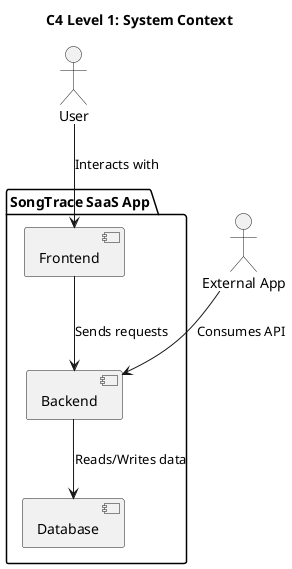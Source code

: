 @startuml
title C4 Level 1: System Context

actor User as U
actor "External App" as EA

package "SongTrace SaaS App" {
  component "Frontend" as FE
  component "Backend" as BE
  component "Database" as DB
}

U --> FE : Interacts with
FE --> BE : Sends requests
BE --> DB : Reads/Writes data
EA --> BE : Consumes API

@enduml